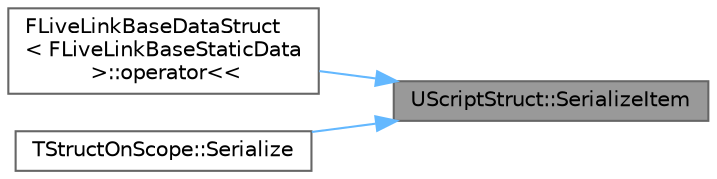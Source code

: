 digraph "UScriptStruct::SerializeItem"
{
 // INTERACTIVE_SVG=YES
 // LATEX_PDF_SIZE
  bgcolor="transparent";
  edge [fontname=Helvetica,fontsize=10,labelfontname=Helvetica,labelfontsize=10];
  node [fontname=Helvetica,fontsize=10,shape=box,height=0.2,width=0.4];
  rankdir="RL";
  Node1 [id="Node000001",label="UScriptStruct::SerializeItem",height=0.2,width=0.4,color="gray40", fillcolor="grey60", style="filled", fontcolor="black",tooltip="Serializes a specific instance of a struct."];
  Node1 -> Node2 [id="edge1_Node000001_Node000002",dir="back",color="steelblue1",style="solid",tooltip=" "];
  Node2 [id="Node000002",label="FLiveLinkBaseDataStruct\l\< FLiveLinkBaseStaticData\l \>::operator\<\<",height=0.2,width=0.4,color="grey40", fillcolor="white", style="filled",URL="$d2/d86/classFLiveLinkBaseDataStruct.html#a44490be9f84c12d2e8645e6160639109",tooltip=" "];
  Node1 -> Node3 [id="edge2_Node000001_Node000003",dir="back",color="steelblue1",style="solid",tooltip=" "];
  Node3 [id="Node000003",label="TStructOnScope::Serialize",height=0.2,width=0.4,color="grey40", fillcolor="white", style="filled",URL="$d1/d04/classTStructOnScope.html#a9038eb8f5ef70660b30bcde672947eb6",tooltip=" "];
}
